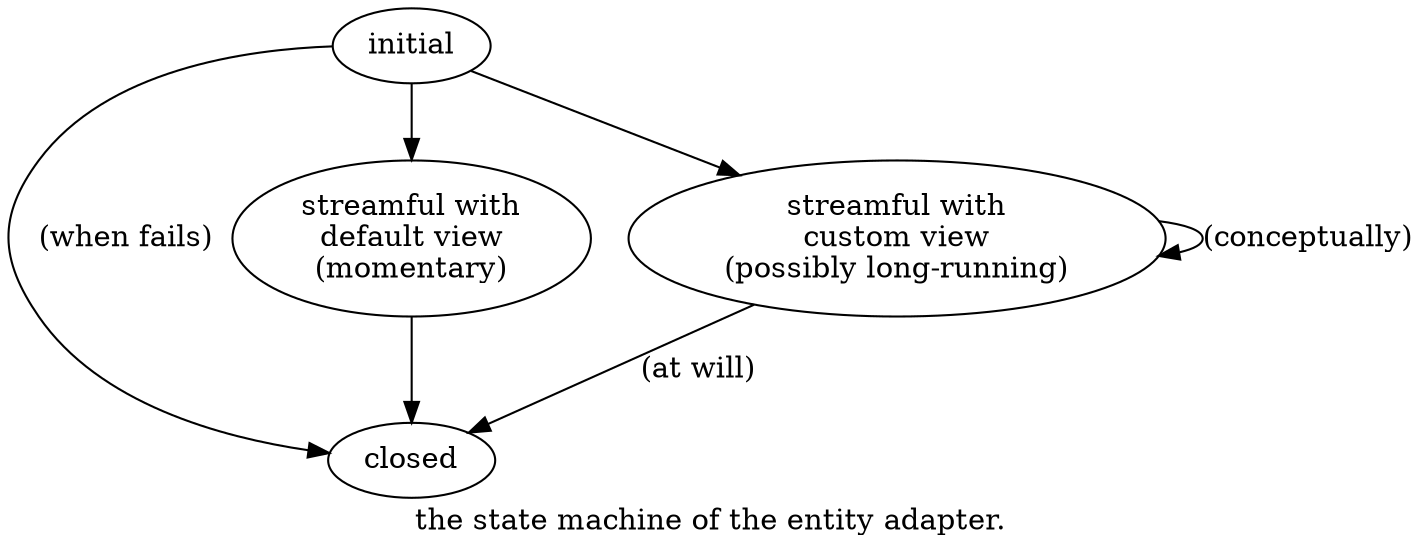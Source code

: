 digraph g {

  label="the state machine of the entity adapter."

  initial->closed [label="(when fails)"]

  streamful_with_default_view [label="streamful with\ndefault view\n(momentary)"]
  initial->streamful_with_default_view
  streamful_with_default_view->closed

  streamful_with_custom_view [label="streamful with\ncustom view\n(possibly long-running)"]
  initial->streamful_with_custom_view
  streamful_with_custom_view->streamful_with_custom_view [label="(conceptually)"]

  streamful_with_custom_view->closed [label="(at will)"]

}
